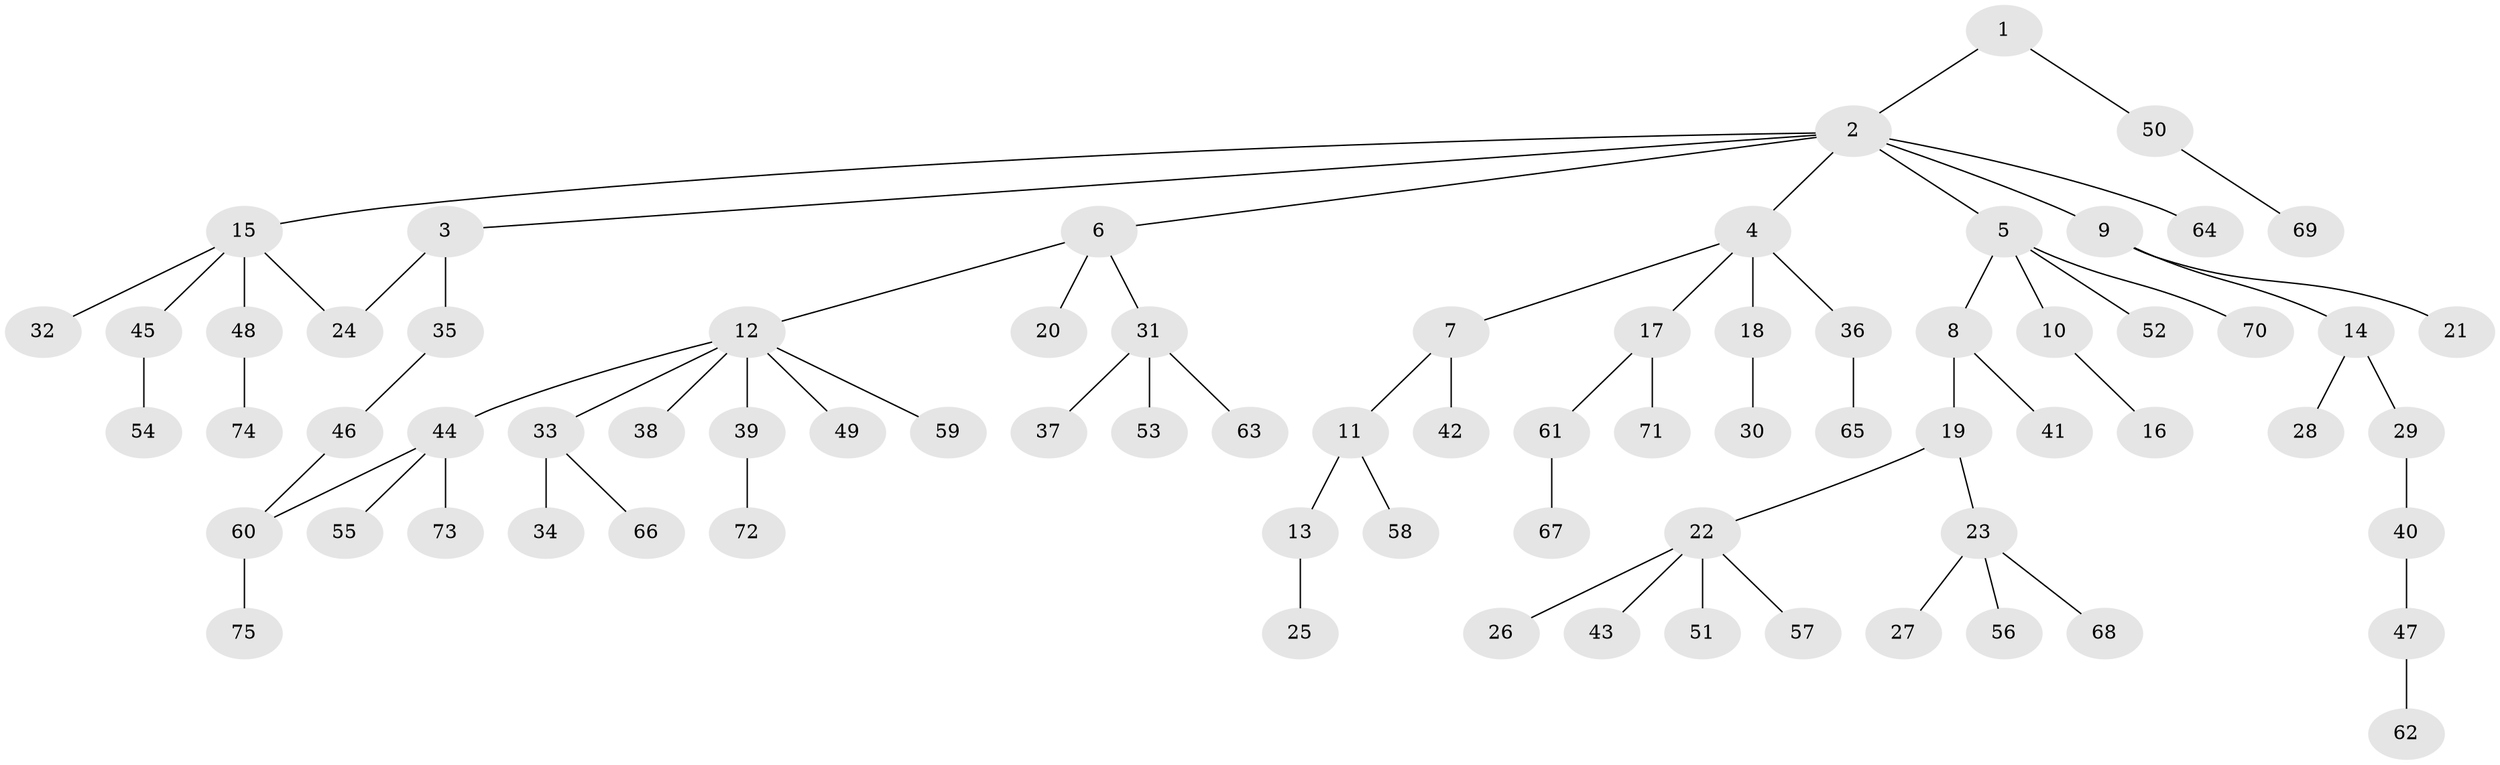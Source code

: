 // coarse degree distribution, {2: 0.16666666666666666, 7: 0.020833333333333332, 3: 0.125, 5: 0.020833333333333332, 4: 0.08333333333333333, 1: 0.5625, 9: 0.020833333333333332}
// Generated by graph-tools (version 1.1) at 2025/23/03/03/25 07:23:35]
// undirected, 75 vertices, 76 edges
graph export_dot {
graph [start="1"]
  node [color=gray90,style=filled];
  1;
  2;
  3;
  4;
  5;
  6;
  7;
  8;
  9;
  10;
  11;
  12;
  13;
  14;
  15;
  16;
  17;
  18;
  19;
  20;
  21;
  22;
  23;
  24;
  25;
  26;
  27;
  28;
  29;
  30;
  31;
  32;
  33;
  34;
  35;
  36;
  37;
  38;
  39;
  40;
  41;
  42;
  43;
  44;
  45;
  46;
  47;
  48;
  49;
  50;
  51;
  52;
  53;
  54;
  55;
  56;
  57;
  58;
  59;
  60;
  61;
  62;
  63;
  64;
  65;
  66;
  67;
  68;
  69;
  70;
  71;
  72;
  73;
  74;
  75;
  1 -- 2;
  1 -- 50;
  2 -- 3;
  2 -- 4;
  2 -- 5;
  2 -- 6;
  2 -- 9;
  2 -- 15;
  2 -- 64;
  3 -- 35;
  3 -- 24;
  4 -- 7;
  4 -- 17;
  4 -- 18;
  4 -- 36;
  5 -- 8;
  5 -- 10;
  5 -- 52;
  5 -- 70;
  6 -- 12;
  6 -- 20;
  6 -- 31;
  7 -- 11;
  7 -- 42;
  8 -- 19;
  8 -- 41;
  9 -- 14;
  9 -- 21;
  10 -- 16;
  11 -- 13;
  11 -- 58;
  12 -- 33;
  12 -- 38;
  12 -- 39;
  12 -- 44;
  12 -- 49;
  12 -- 59;
  13 -- 25;
  14 -- 28;
  14 -- 29;
  15 -- 24;
  15 -- 32;
  15 -- 45;
  15 -- 48;
  17 -- 61;
  17 -- 71;
  18 -- 30;
  19 -- 22;
  19 -- 23;
  22 -- 26;
  22 -- 43;
  22 -- 51;
  22 -- 57;
  23 -- 27;
  23 -- 56;
  23 -- 68;
  29 -- 40;
  31 -- 37;
  31 -- 53;
  31 -- 63;
  33 -- 34;
  33 -- 66;
  35 -- 46;
  36 -- 65;
  39 -- 72;
  40 -- 47;
  44 -- 55;
  44 -- 60;
  44 -- 73;
  45 -- 54;
  46 -- 60;
  47 -- 62;
  48 -- 74;
  50 -- 69;
  60 -- 75;
  61 -- 67;
}
